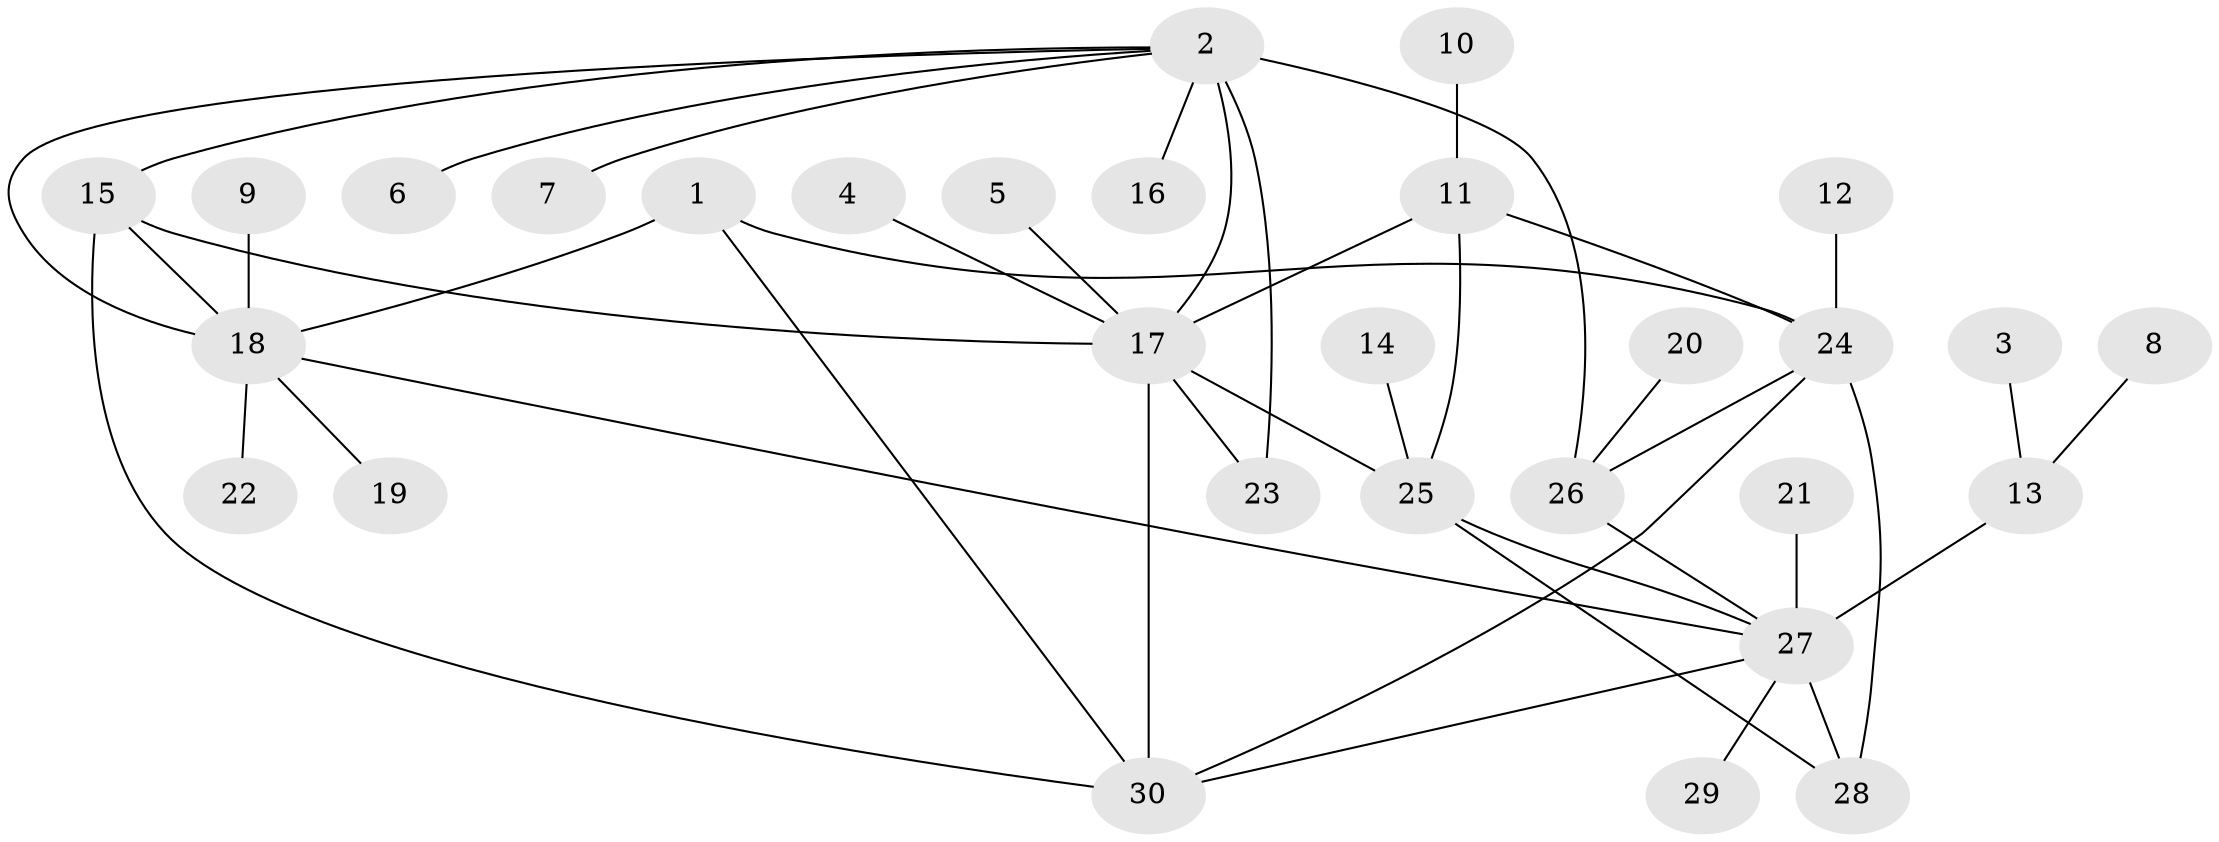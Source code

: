 // original degree distribution, {6: 0.03333333333333333, 5: 0.08333333333333333, 3: 0.11666666666666667, 8: 0.05, 7: 0.016666666666666666, 9: 0.016666666666666666, 4: 0.016666666666666666, 1: 0.5, 2: 0.16666666666666666}
// Generated by graph-tools (version 1.1) at 2025/26/03/09/25 03:26:44]
// undirected, 30 vertices, 43 edges
graph export_dot {
graph [start="1"]
  node [color=gray90,style=filled];
  1;
  2;
  3;
  4;
  5;
  6;
  7;
  8;
  9;
  10;
  11;
  12;
  13;
  14;
  15;
  16;
  17;
  18;
  19;
  20;
  21;
  22;
  23;
  24;
  25;
  26;
  27;
  28;
  29;
  30;
  1 -- 18 [weight=1.0];
  1 -- 24 [weight=1.0];
  1 -- 30 [weight=1.0];
  2 -- 6 [weight=1.0];
  2 -- 7 [weight=1.0];
  2 -- 15 [weight=1.0];
  2 -- 16 [weight=1.0];
  2 -- 17 [weight=2.0];
  2 -- 18 [weight=1.0];
  2 -- 23 [weight=1.0];
  2 -- 26 [weight=2.0];
  3 -- 13 [weight=1.0];
  4 -- 17 [weight=1.0];
  5 -- 17 [weight=1.0];
  8 -- 13 [weight=1.0];
  9 -- 18 [weight=1.0];
  10 -- 11 [weight=1.0];
  11 -- 17 [weight=1.0];
  11 -- 24 [weight=1.0];
  11 -- 25 [weight=1.0];
  12 -- 24 [weight=1.0];
  13 -- 27 [weight=2.0];
  14 -- 25 [weight=1.0];
  15 -- 17 [weight=1.0];
  15 -- 18 [weight=1.0];
  15 -- 30 [weight=1.0];
  17 -- 23 [weight=1.0];
  17 -- 25 [weight=1.0];
  17 -- 30 [weight=1.0];
  18 -- 19 [weight=1.0];
  18 -- 22 [weight=1.0];
  18 -- 27 [weight=1.0];
  20 -- 26 [weight=1.0];
  21 -- 27 [weight=1.0];
  24 -- 26 [weight=1.0];
  24 -- 28 [weight=1.0];
  24 -- 30 [weight=1.0];
  25 -- 27 [weight=1.0];
  25 -- 28 [weight=1.0];
  26 -- 27 [weight=1.0];
  27 -- 28 [weight=1.0];
  27 -- 29 [weight=1.0];
  27 -- 30 [weight=1.0];
}

